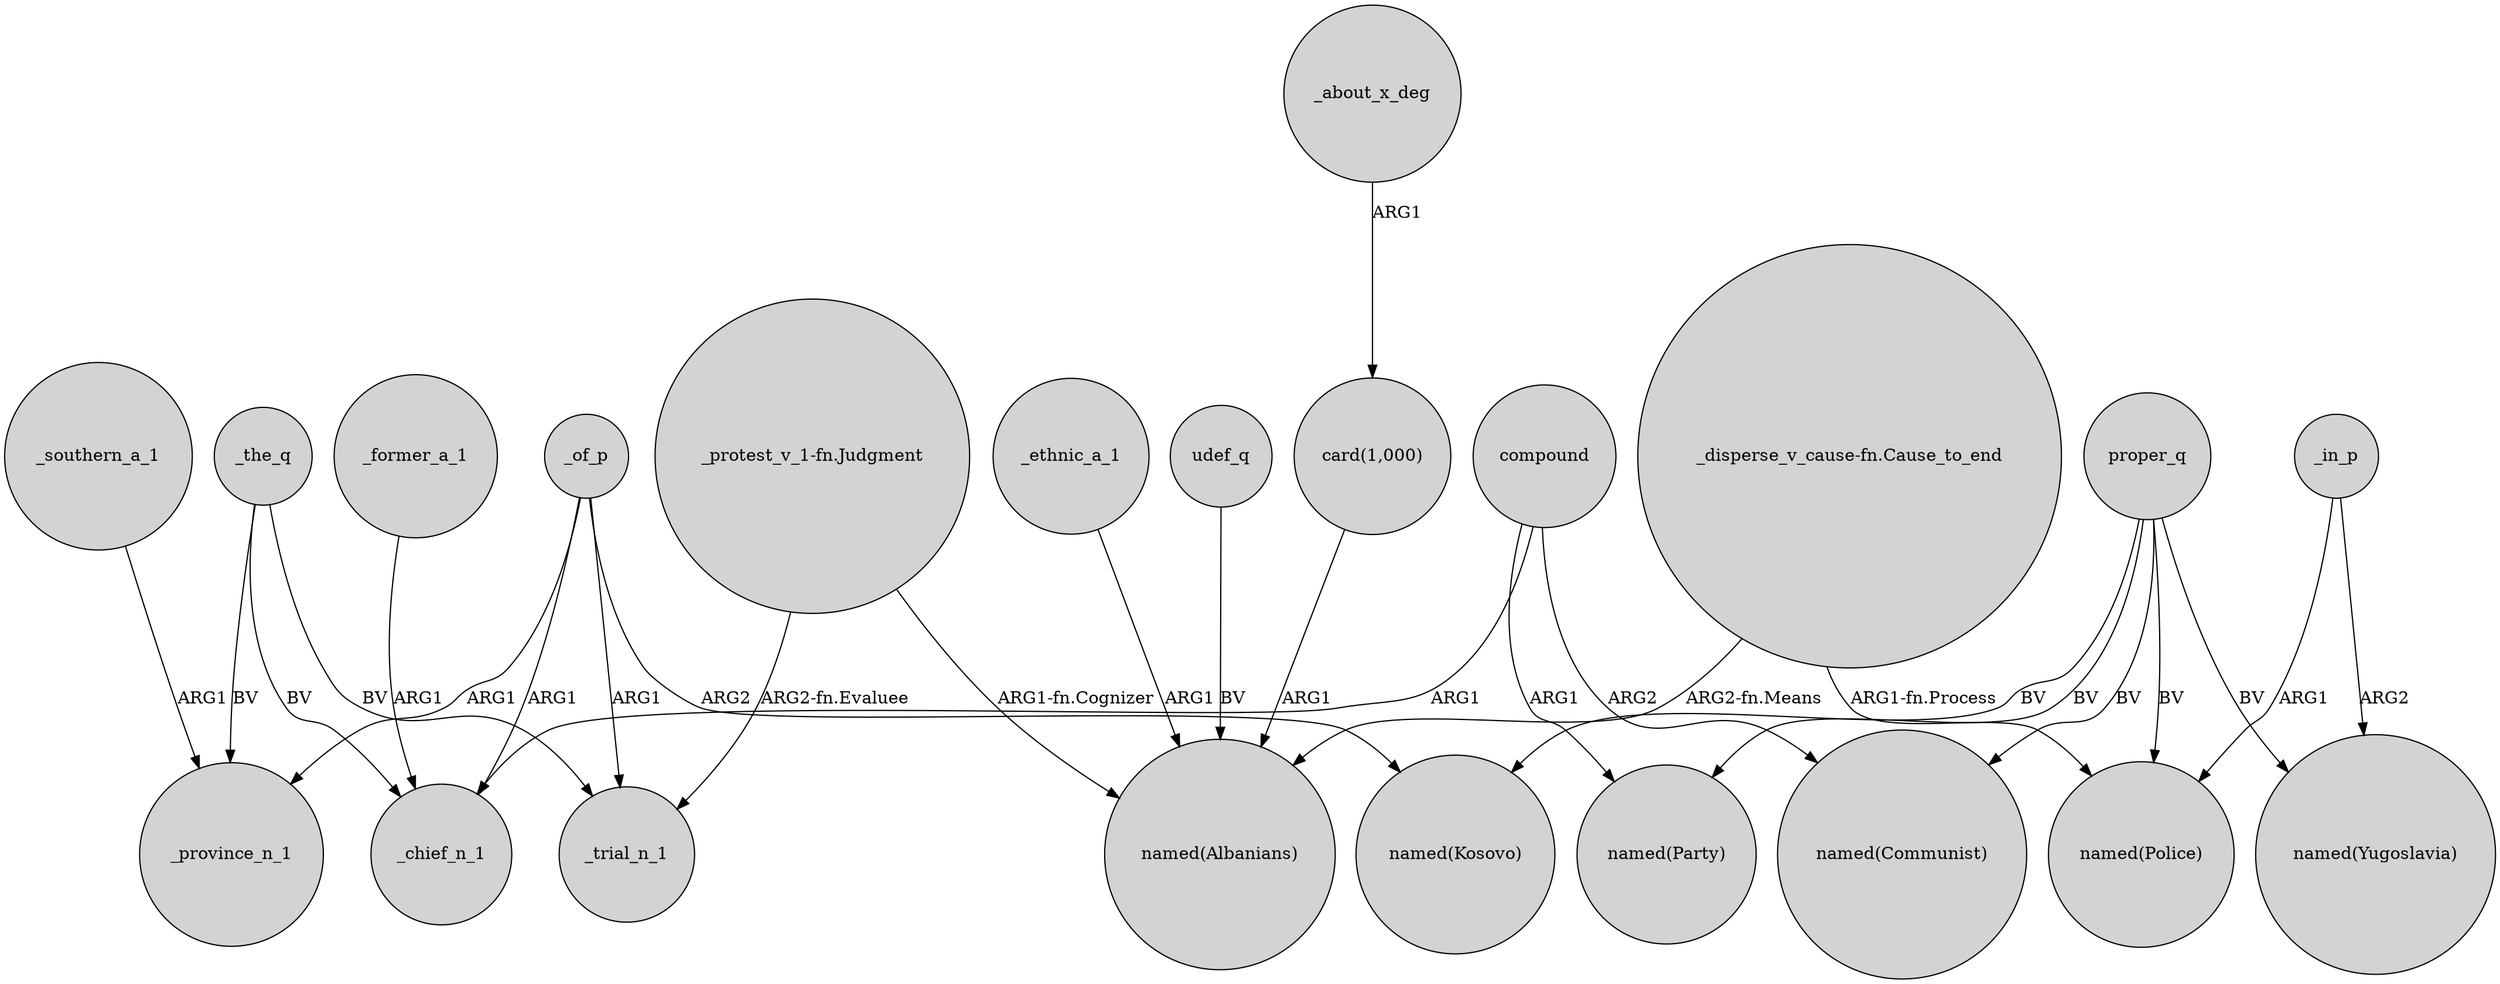 digraph {
	node [shape=circle style=filled]
	_former_a_1 -> _chief_n_1 [label=ARG1]
	_southern_a_1 -> _province_n_1 [label=ARG1]
	_of_p -> _province_n_1 [label=ARG1]
	udef_q -> "named(Albanians)" [label=BV]
	proper_q -> "named(Kosovo)" [label=BV]
	_the_q -> _chief_n_1 [label=BV]
	"_protest_v_1-fn.Judgment" -> _trial_n_1 [label="ARG2-fn.Evaluee"]
	compound -> "named(Communist)" [label=ARG2]
	compound -> _chief_n_1 [label=ARG1]
	proper_q -> "named(Party)" [label=BV]
	"_disperse_v_cause-fn.Cause_to_end" -> "named(Albanians)" [label="ARG2-fn.Means"]
	_of_p -> _chief_n_1 [label=ARG1]
	_in_p -> "named(Yugoslavia)" [label=ARG2]
	"_protest_v_1-fn.Judgment" -> "named(Albanians)" [label="ARG1-fn.Cognizer"]
	"card(1,000)" -> "named(Albanians)" [label=ARG1]
	_the_q -> _trial_n_1 [label=BV]
	proper_q -> "named(Police)" [label=BV]
	_the_q -> _province_n_1 [label=BV]
	"_disperse_v_cause-fn.Cause_to_end" -> "named(Police)" [label="ARG1-fn.Process"]
	_in_p -> "named(Police)" [label=ARG1]
	compound -> "named(Party)" [label=ARG1]
	_of_p -> "named(Kosovo)" [label=ARG2]
	proper_q -> "named(Yugoslavia)" [label=BV]
	_of_p -> _trial_n_1 [label=ARG1]
	proper_q -> "named(Communist)" [label=BV]
	_ethnic_a_1 -> "named(Albanians)" [label=ARG1]
	_about_x_deg -> "card(1,000)" [label=ARG1]
}
